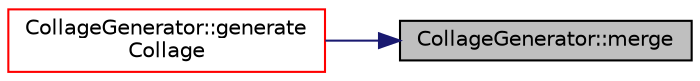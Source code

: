 digraph "CollageGenerator::merge"
{
 // LATEX_PDF_SIZE
  edge [fontname="Helvetica",fontsize="10",labelfontname="Helvetica",labelfontsize="10"];
  node [fontname="Helvetica",fontsize="10",shape=record];
  rankdir="RL";
  Node1 [label="CollageGenerator::merge",height=0.2,width=0.4,color="black", fillcolor="grey75", style="filled", fontcolor="black",tooltip=" "];
  Node1 -> Node2 [dir="back",color="midnightblue",fontsize="10",style="solid",fontname="Helvetica"];
  Node2 [label="CollageGenerator::generate\lCollage",height=0.2,width=0.4,color="red", fillcolor="white", style="filled",URL="$class_collage_generator.html#ae4ffed5e6d77e4f918afb46140f6529c",tooltip=" "];
}
